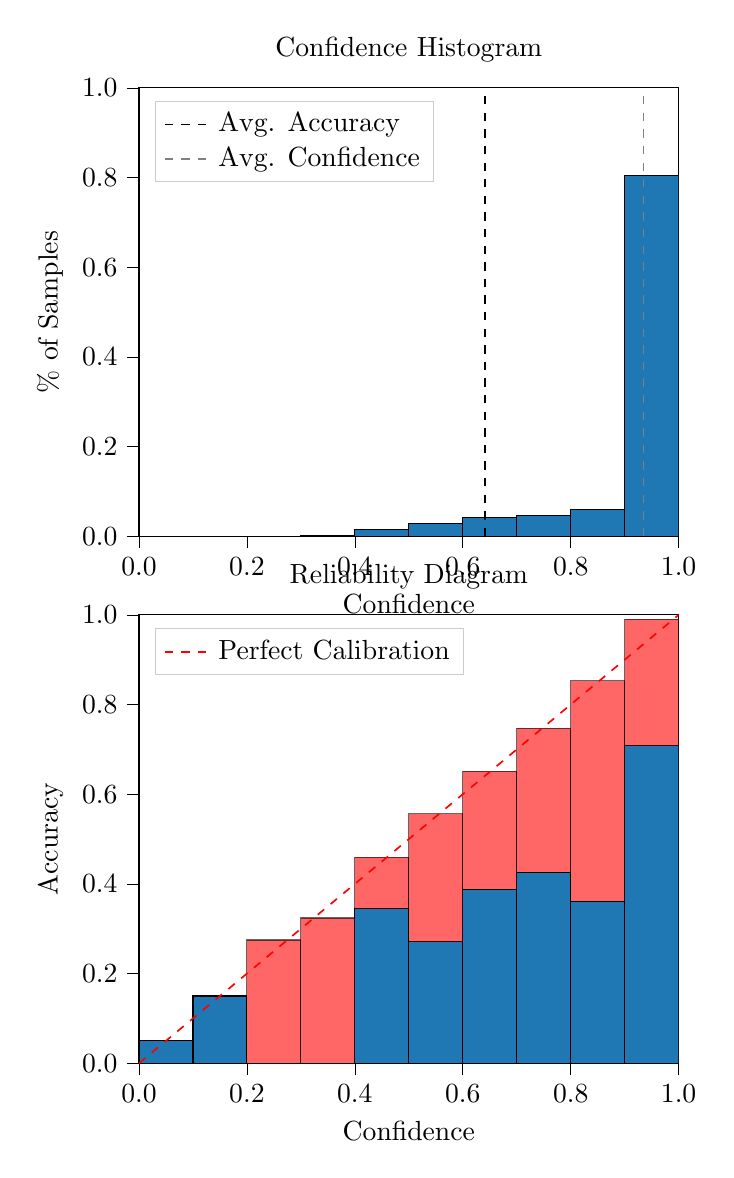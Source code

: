 % This file was created by tikzplotlib v0.9.8.
\begin{tikzpicture}

\definecolor{color0}{rgb}{0.122,0.467,0.706}

\begin{groupplot}[group style={group size=1 by 2}]
\nextgroupplot[
legend cell align={left},
legend style={
  fill opacity=0.8,
  draw opacity=1,
  text opacity=1,
  at={(0.03,0.97)},
  anchor=north west,
  draw=white!80!black
},
tick align=outside,
tick pos=left,
title={Confidence Histogram},
x grid style={white!69.02!black},
xlabel={Confidence},
xmin=0, xmax=1,
xtick style={color=black},
xtick={0,0.2,0.4,0.6,0.8,1},
xticklabels={0.0,0.2,0.4,0.6,0.8,1.0},
y grid style={white!69.02!black},
ylabel={\% of Samples},
ymin=0, ymax=1,
ytick style={color=black},
ytick={0,0.2,0.4,0.6,0.8,1},
yticklabels={0.0,0.2,0.4,0.6,0.8,1.0}
]
\draw[draw=black,fill=color0] (axis cs:-6.939e-18,0) rectangle (axis cs:0.1,0);
\draw[draw=black,fill=color0] (axis cs:0.1,0) rectangle (axis cs:0.2,0);
\draw[draw=black,fill=color0] (axis cs:0.2,0) rectangle (axis cs:0.3,0.0);
\draw[draw=black,fill=color0] (axis cs:0.3,0) rectangle (axis cs:0.4,0.001);
\draw[draw=black,fill=color0] (axis cs:0.4,0) rectangle (axis cs:0.5,0.014);
\draw[draw=black,fill=color0] (axis cs:0.5,0) rectangle (axis cs:0.6,0.029);
\draw[draw=black,fill=color0] (axis cs:0.6,0) rectangle (axis cs:0.7,0.042);
\draw[draw=black,fill=color0] (axis cs:0.7,0) rectangle (axis cs:0.8,0.047);
\draw[draw=black,fill=color0] (axis cs:0.8,0) rectangle (axis cs:0.9,0.059);
\draw[draw=black,fill=color0] (axis cs:0.9,0) rectangle (axis cs:1,0.805);
\addplot [semithick, black, dashed]
table {%
0.641 0
0.641 1
};
\addlegendentry{Avg. Accuracy}
\addplot [semithick, white!50.196!black, dashed]
table {%
0.935 0
0.935 1
};
\addlegendentry{Avg. Confidence}

\nextgroupplot[
legend cell align={left},
legend style={
  fill opacity=0.8,
  draw opacity=1,
  text opacity=1,
  at={(0.03,0.97)},
  anchor=north west,
  draw=white!80!black
},
tick align=outside,
tick pos=left,
title={Reliability Diagram},
x grid style={white!69.02!black},
xlabel={Confidence},
xmin=0, xmax=1,
xtick style={color=black},
xtick={0,0.2,0.4,0.6,0.8,1},
xticklabels={0.0,0.2,0.4,0.6,0.8,1.0},
y grid style={white!69.02!black},
ylabel={Accuracy},
ymin=0, ymax=1,
ytick style={color=black},
ytick={0,0.2,0.4,0.6,0.8,1},
yticklabels={0.0,0.2,0.4,0.6,0.8,1.0}
]
\draw[draw=black,fill=color0] (axis cs:-6.939e-18,0) rectangle (axis cs:0.1,0.05);
\draw[draw=black,fill=color0] (axis cs:0.1,0) rectangle (axis cs:0.2,0.15);
\draw[draw=black,fill=color0] (axis cs:0.2,0) rectangle (axis cs:0.3,0);
\draw[draw=black,fill=color0] (axis cs:0.3,0) rectangle (axis cs:0.4,0);
\draw[draw=black,fill=color0] (axis cs:0.4,0) rectangle (axis cs:0.5,0.345);
\draw[draw=black,fill=color0] (axis cs:0.5,0) rectangle (axis cs:0.6,0.271);
\draw[draw=black,fill=color0] (axis cs:0.6,0) rectangle (axis cs:0.7,0.388);
\draw[draw=black,fill=color0] (axis cs:0.7,0) rectangle (axis cs:0.8,0.426);
\draw[draw=black,fill=color0] (axis cs:0.8,0) rectangle (axis cs:0.9,0.361);
\draw[draw=black,fill=color0] (axis cs:0.9,0) rectangle (axis cs:1,0.708);
\draw[draw=black,fill=red,opacity=0.6] (axis cs:-6.939e-18,0.05) rectangle (axis cs:0.1,0.05);
\draw[draw=black,fill=red,opacity=0.6] (axis cs:0.1,0.15) rectangle (axis cs:0.2,0.15);
\draw[draw=black,fill=red,opacity=0.6] (axis cs:0.2,0) rectangle (axis cs:0.3,0.275);
\draw[draw=black,fill=red,opacity=0.6] (axis cs:0.3,0) rectangle (axis cs:0.4,0.324);
\draw[draw=black,fill=red,opacity=0.6] (axis cs:0.4,0.345) rectangle (axis cs:0.5,0.459);
\draw[draw=black,fill=red,opacity=0.6] (axis cs:0.5,0.271) rectangle (axis cs:0.6,0.557);
\draw[draw=black,fill=red,opacity=0.6] (axis cs:0.6,0.388) rectangle (axis cs:0.7,0.651);
\draw[draw=black,fill=red,opacity=0.6] (axis cs:0.7,0.426) rectangle (axis cs:0.8,0.747);
\draw[draw=black,fill=red,opacity=0.6] (axis cs:0.8,0.361) rectangle (axis cs:0.9,0.853);
\draw[draw=black,fill=red,opacity=0.6] (axis cs:0.9,0.708) rectangle (axis cs:1,0.99);
\addplot [semithick, red, dashed]
table {%
0 0
1 1
};
\addlegendentry{Perfect Calibration}
\end{groupplot}

\end{tikzpicture}
